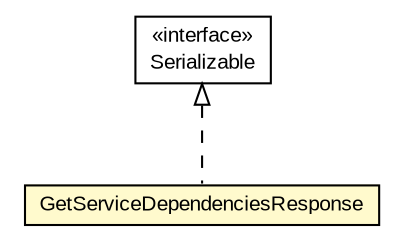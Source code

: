 #!/usr/local/bin/dot
#
# Class diagram 
# Generated by UMLGraph version R5_6-24-gf6e263 (http://www.umlgraph.org/)
#

digraph G {
	edge [fontname="arial",fontsize=10,labelfontname="arial",labelfontsize=10];
	node [fontname="arial",fontsize=10,shape=plaintext];
	nodesep=0.25;
	ranksep=0.5;
	// org.miloss.fgsms.services.interfaces.dataaccessservice.GetServiceDependenciesResponse
	c238652 [label=<<table title="org.miloss.fgsms.services.interfaces.dataaccessservice.GetServiceDependenciesResponse" border="0" cellborder="1" cellspacing="0" cellpadding="2" port="p" bgcolor="lemonChiffon" href="./GetServiceDependenciesResponse.html">
		<tr><td><table border="0" cellspacing="0" cellpadding="1">
<tr><td align="center" balign="center"> GetServiceDependenciesResponse </td></tr>
		</table></td></tr>
		</table>>, URL="./GetServiceDependenciesResponse.html", fontname="arial", fontcolor="black", fontsize=10.0];
	//org.miloss.fgsms.services.interfaces.dataaccessservice.GetServiceDependenciesResponse implements java.io.Serializable
	c239196:p -> c238652:p [dir=back,arrowtail=empty,style=dashed];
	// java.io.Serializable
	c239196 [label=<<table title="java.io.Serializable" border="0" cellborder="1" cellspacing="0" cellpadding="2" port="p" href="http://java.sun.com/j2se/1.4.2/docs/api/java/io/Serializable.html">
		<tr><td><table border="0" cellspacing="0" cellpadding="1">
<tr><td align="center" balign="center"> &#171;interface&#187; </td></tr>
<tr><td align="center" balign="center"> Serializable </td></tr>
		</table></td></tr>
		</table>>, URL="http://java.sun.com/j2se/1.4.2/docs/api/java/io/Serializable.html", fontname="arial", fontcolor="black", fontsize=10.0];
}

